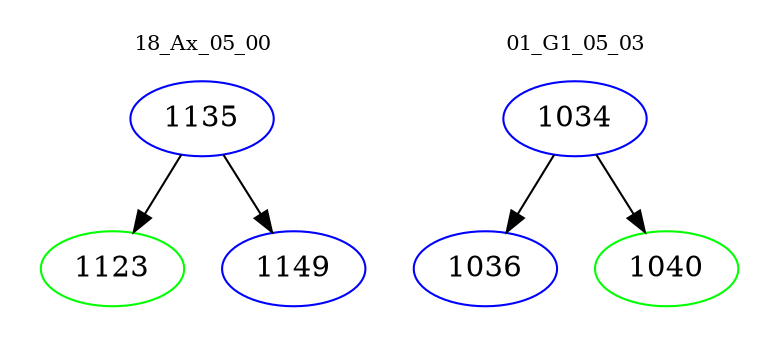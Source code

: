 digraph{
subgraph cluster_0 {
color = white
label = "18_Ax_05_00";
fontsize=10;
T0_1135 [label="1135", color="blue"]
T0_1135 -> T0_1123 [color="black"]
T0_1123 [label="1123", color="green"]
T0_1135 -> T0_1149 [color="black"]
T0_1149 [label="1149", color="blue"]
}
subgraph cluster_1 {
color = white
label = "01_G1_05_03";
fontsize=10;
T1_1034 [label="1034", color="blue"]
T1_1034 -> T1_1036 [color="black"]
T1_1036 [label="1036", color="blue"]
T1_1034 -> T1_1040 [color="black"]
T1_1040 [label="1040", color="green"]
}
}
